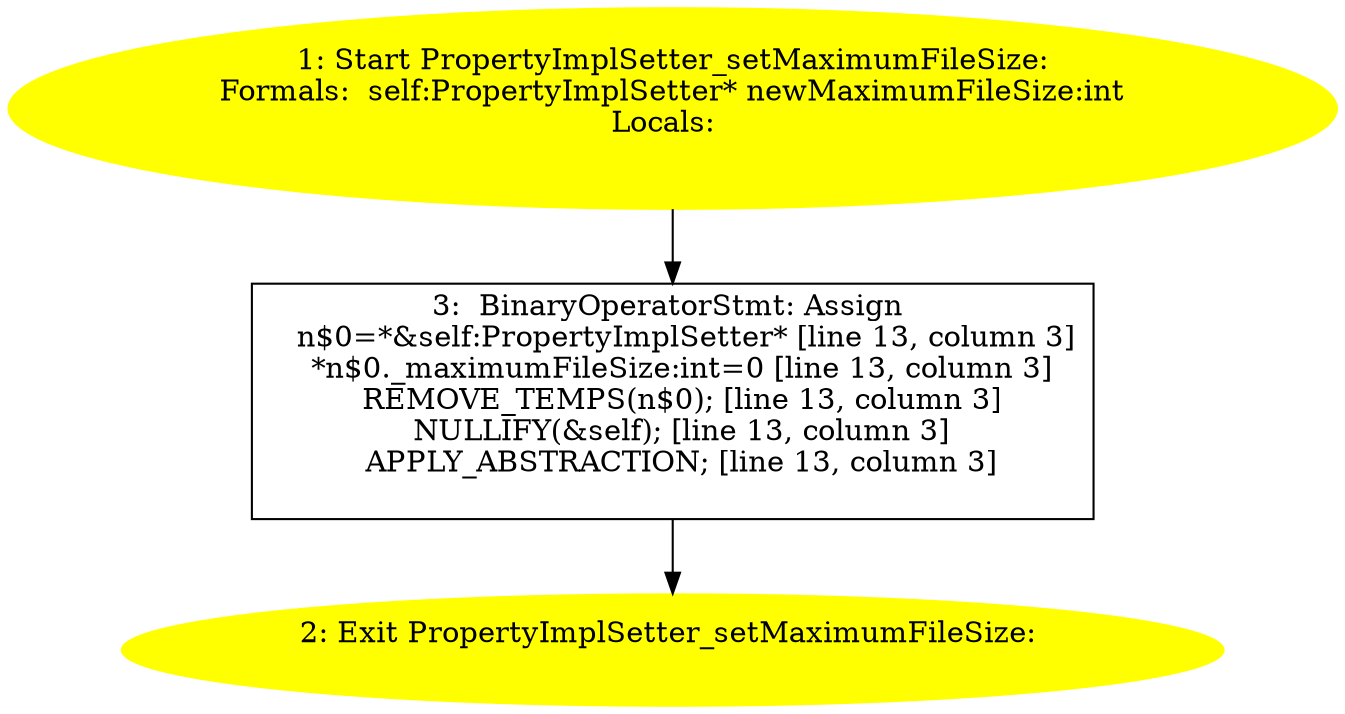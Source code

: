 /* @generated */
digraph cfg {
"setMaximumFileSize:#PropertyImplSetter#instance.1d600fefeeb62155817021d20e02a478_1" [label="1: Start PropertyImplSetter_setMaximumFileSize:\nFormals:  self:PropertyImplSetter* newMaximumFileSize:int\nLocals:  \n  " color=yellow style=filled]
	

	 "setMaximumFileSize:#PropertyImplSetter#instance.1d600fefeeb62155817021d20e02a478_1" -> "setMaximumFileSize:#PropertyImplSetter#instance.1d600fefeeb62155817021d20e02a478_3" ;
"setMaximumFileSize:#PropertyImplSetter#instance.1d600fefeeb62155817021d20e02a478_2" [label="2: Exit PropertyImplSetter_setMaximumFileSize: \n  " color=yellow style=filled]
	

"setMaximumFileSize:#PropertyImplSetter#instance.1d600fefeeb62155817021d20e02a478_3" [label="3:  BinaryOperatorStmt: Assign \n   n$0=*&self:PropertyImplSetter* [line 13, column 3]\n  *n$0._maximumFileSize:int=0 [line 13, column 3]\n  REMOVE_TEMPS(n$0); [line 13, column 3]\n  NULLIFY(&self); [line 13, column 3]\n  APPLY_ABSTRACTION; [line 13, column 3]\n " shape="box"]
	

	 "setMaximumFileSize:#PropertyImplSetter#instance.1d600fefeeb62155817021d20e02a478_3" -> "setMaximumFileSize:#PropertyImplSetter#instance.1d600fefeeb62155817021d20e02a478_2" ;
}
